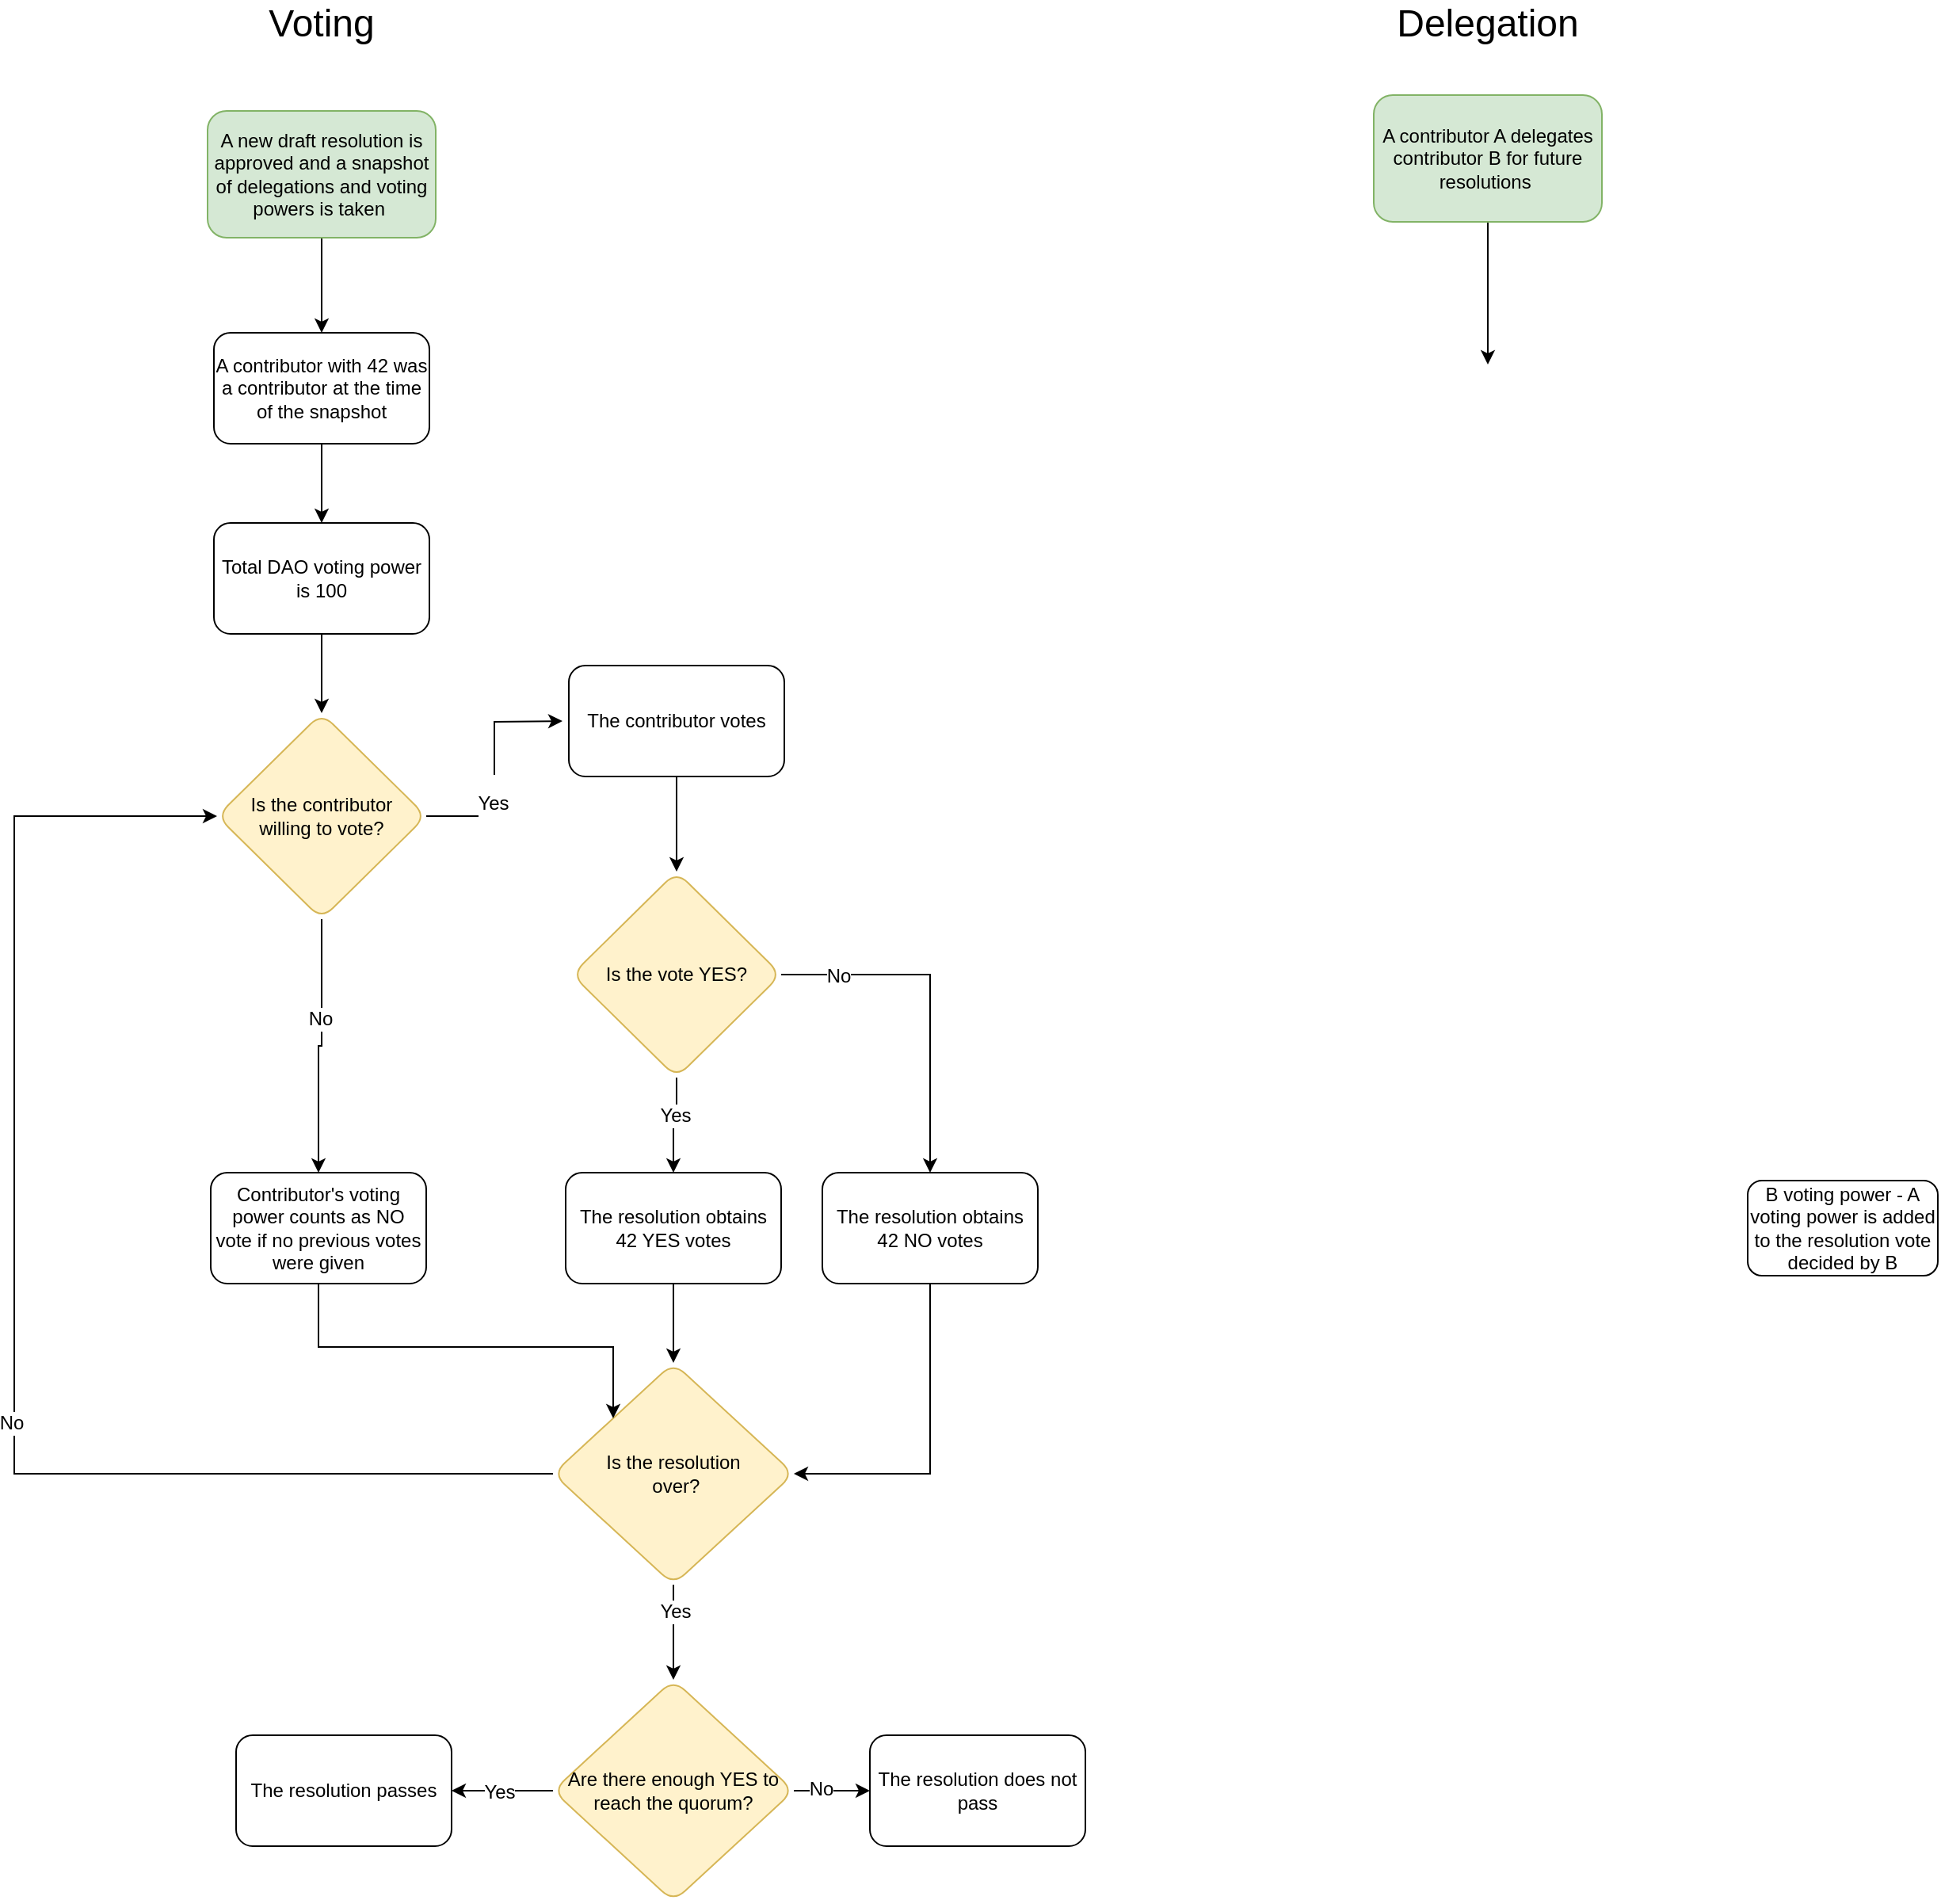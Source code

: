 <mxfile version="20.0.4" type="github">
  <diagram id="C5RBs43oDa-KdzZeNtuy" name="Page-1">
    <mxGraphModel dx="946" dy="1762" grid="1" gridSize="10" guides="1" tooltips="1" connect="1" arrows="1" fold="1" page="1" pageScale="1" pageWidth="827" pageHeight="1169" math="0" shadow="0">
      <root>
        <mxCell id="WIyWlLk6GJQsqaUBKTNV-0" />
        <mxCell id="WIyWlLk6GJQsqaUBKTNV-1" parent="WIyWlLk6GJQsqaUBKTNV-0" />
        <mxCell id="p6B5cSZv_JR1WM5m22Rt-24" style="edgeStyle=orthogonalEdgeStyle;rounded=0;orthogonalLoop=1;jettySize=auto;html=1;fontSize=12;" parent="WIyWlLk6GJQsqaUBKTNV-1" source="WIyWlLk6GJQsqaUBKTNV-3" target="p6B5cSZv_JR1WM5m22Rt-22" edge="1">
          <mxGeometry relative="1" as="geometry" />
        </mxCell>
        <mxCell id="WIyWlLk6GJQsqaUBKTNV-3" value="A contributor with 42 was a contributor at the time of the snapshot" style="rounded=1;whiteSpace=wrap;html=1;fontSize=12;glass=0;strokeWidth=1;shadow=0;" parent="WIyWlLk6GJQsqaUBKTNV-1" vertex="1">
          <mxGeometry x="346" y="90" width="136" height="70" as="geometry" />
        </mxCell>
        <mxCell id="p6B5cSZv_JR1WM5m22Rt-0" value="&lt;font style=&quot;font-size: 24px;&quot;&gt;Voting&lt;/font&gt;" style="text;html=1;strokeColor=none;fillColor=none;align=center;verticalAlign=middle;whiteSpace=wrap;rounded=0;" parent="WIyWlLk6GJQsqaUBKTNV-1" vertex="1">
          <mxGeometry x="384" y="-120" width="60" height="30" as="geometry" />
        </mxCell>
        <mxCell id="p6B5cSZv_JR1WM5m22Rt-7" value="" style="edgeStyle=orthogonalEdgeStyle;rounded=0;orthogonalLoop=1;jettySize=auto;html=1;fontSize=24;" parent="WIyWlLk6GJQsqaUBKTNV-1" source="p6B5cSZv_JR1WM5m22Rt-3" edge="1">
          <mxGeometry relative="1" as="geometry">
            <mxPoint x="566" y="335" as="targetPoint" />
          </mxGeometry>
        </mxCell>
        <mxCell id="p6B5cSZv_JR1WM5m22Rt-11" value="&lt;font style=&quot;font-size: 12px;&quot;&gt;Yes&lt;/font&gt;" style="edgeLabel;html=1;align=center;verticalAlign=middle;resizable=0;points=[];fontSize=24;" parent="p6B5cSZv_JR1WM5m22Rt-7" vertex="1" connectable="0">
          <mxGeometry x="-0.233" y="1" relative="1" as="geometry">
            <mxPoint y="1" as="offset" />
          </mxGeometry>
        </mxCell>
        <mxCell id="7JPFYaJkHymQc1CVauYX-1" style="edgeStyle=orthogonalEdgeStyle;rounded=0;orthogonalLoop=1;jettySize=auto;html=1;fontSize=12;" edge="1" parent="WIyWlLk6GJQsqaUBKTNV-1" source="p6B5cSZv_JR1WM5m22Rt-3" target="7JPFYaJkHymQc1CVauYX-0">
          <mxGeometry relative="1" as="geometry" />
        </mxCell>
        <mxCell id="7JPFYaJkHymQc1CVauYX-2" value="No" style="edgeLabel;html=1;align=center;verticalAlign=middle;resizable=0;points=[];fontSize=12;" vertex="1" connectable="0" parent="7JPFYaJkHymQc1CVauYX-1">
          <mxGeometry x="-0.222" y="-1" relative="1" as="geometry">
            <mxPoint as="offset" />
          </mxGeometry>
        </mxCell>
        <mxCell id="p6B5cSZv_JR1WM5m22Rt-3" value="Is the contributor &lt;br&gt;willing to vote?" style="rhombus;whiteSpace=wrap;html=1;rounded=1;glass=0;strokeWidth=1;shadow=0;fillColor=#fff2cc;strokeColor=#d6b656;" parent="WIyWlLk6GJQsqaUBKTNV-1" vertex="1">
          <mxGeometry x="348" y="330" width="132" height="130" as="geometry" />
        </mxCell>
        <mxCell id="p6B5cSZv_JR1WM5m22Rt-19" style="edgeStyle=orthogonalEdgeStyle;rounded=0;orthogonalLoop=1;jettySize=auto;html=1;entryX=0.5;entryY=0;entryDx=0;entryDy=0;fontSize=12;" parent="WIyWlLk6GJQsqaUBKTNV-1" source="p6B5cSZv_JR1WM5m22Rt-10" target="p6B5cSZv_JR1WM5m22Rt-17" edge="1">
          <mxGeometry relative="1" as="geometry" />
        </mxCell>
        <mxCell id="p6B5cSZv_JR1WM5m22Rt-10" value="The contributor votes" style="rounded=1;whiteSpace=wrap;html=1;fontSize=12;glass=0;strokeWidth=1;shadow=0;" parent="WIyWlLk6GJQsqaUBKTNV-1" vertex="1">
          <mxGeometry x="570" y="300" width="136" height="70" as="geometry" />
        </mxCell>
        <mxCell id="p6B5cSZv_JR1WM5m22Rt-26" style="edgeStyle=orthogonalEdgeStyle;rounded=0;orthogonalLoop=1;jettySize=auto;html=1;entryX=0.5;entryY=0;entryDx=0;entryDy=0;fontSize=12;" parent="WIyWlLk6GJQsqaUBKTNV-1" source="p6B5cSZv_JR1WM5m22Rt-16" target="p6B5cSZv_JR1WM5m22Rt-25" edge="1">
          <mxGeometry relative="1" as="geometry" />
        </mxCell>
        <mxCell id="p6B5cSZv_JR1WM5m22Rt-16" value="The resolution obtains 42 YES votes" style="rounded=1;whiteSpace=wrap;html=1;fontSize=12;glass=0;strokeWidth=1;shadow=0;" parent="WIyWlLk6GJQsqaUBKTNV-1" vertex="1">
          <mxGeometry x="568" y="620" width="136" height="70" as="geometry" />
        </mxCell>
        <mxCell id="p6B5cSZv_JR1WM5m22Rt-18" style="edgeStyle=orthogonalEdgeStyle;rounded=0;orthogonalLoop=1;jettySize=auto;html=1;entryX=0.5;entryY=0;entryDx=0;entryDy=0;fontSize=12;" parent="WIyWlLk6GJQsqaUBKTNV-1" source="p6B5cSZv_JR1WM5m22Rt-17" target="p6B5cSZv_JR1WM5m22Rt-16" edge="1">
          <mxGeometry relative="1" as="geometry" />
        </mxCell>
        <mxCell id="p6B5cSZv_JR1WM5m22Rt-38" value="Yes" style="edgeLabel;html=1;align=center;verticalAlign=middle;resizable=0;points=[];fontSize=12;" parent="p6B5cSZv_JR1WM5m22Rt-18" vertex="1" connectable="0">
          <mxGeometry x="-0.25" y="-1" relative="1" as="geometry">
            <mxPoint as="offset" />
          </mxGeometry>
        </mxCell>
        <mxCell id="p6B5cSZv_JR1WM5m22Rt-20" style="edgeStyle=orthogonalEdgeStyle;rounded=0;orthogonalLoop=1;jettySize=auto;html=1;fontSize=12;entryX=0.5;entryY=0;entryDx=0;entryDy=0;" parent="WIyWlLk6GJQsqaUBKTNV-1" source="p6B5cSZv_JR1WM5m22Rt-17" target="p6B5cSZv_JR1WM5m22Rt-21" edge="1">
          <mxGeometry relative="1" as="geometry">
            <mxPoint x="800" y="620" as="targetPoint" />
          </mxGeometry>
        </mxCell>
        <mxCell id="p6B5cSZv_JR1WM5m22Rt-37" value="No" style="edgeLabel;html=1;align=center;verticalAlign=middle;resizable=0;points=[];fontSize=12;" parent="p6B5cSZv_JR1WM5m22Rt-20" vertex="1" connectable="0">
          <mxGeometry x="-0.671" relative="1" as="geometry">
            <mxPoint y="1" as="offset" />
          </mxGeometry>
        </mxCell>
        <mxCell id="p6B5cSZv_JR1WM5m22Rt-17" value="Is the vote YES?" style="rhombus;whiteSpace=wrap;html=1;rounded=1;glass=0;strokeWidth=1;shadow=0;fillColor=#fff2cc;strokeColor=#d6b656;" parent="WIyWlLk6GJQsqaUBKTNV-1" vertex="1">
          <mxGeometry x="572" y="430" width="132" height="130" as="geometry" />
        </mxCell>
        <mxCell id="p6B5cSZv_JR1WM5m22Rt-27" style="edgeStyle=orthogonalEdgeStyle;rounded=0;orthogonalLoop=1;jettySize=auto;html=1;entryX=1;entryY=0.5;entryDx=0;entryDy=0;fontSize=12;exitX=0.5;exitY=1;exitDx=0;exitDy=0;" parent="WIyWlLk6GJQsqaUBKTNV-1" source="p6B5cSZv_JR1WM5m22Rt-21" target="p6B5cSZv_JR1WM5m22Rt-25" edge="1">
          <mxGeometry relative="1" as="geometry" />
        </mxCell>
        <mxCell id="p6B5cSZv_JR1WM5m22Rt-21" value="The resolution obtains 42 NO votes" style="rounded=1;whiteSpace=wrap;html=1;fontSize=12;glass=0;strokeWidth=1;shadow=0;" parent="WIyWlLk6GJQsqaUBKTNV-1" vertex="1">
          <mxGeometry x="730" y="620" width="136" height="70" as="geometry" />
        </mxCell>
        <mxCell id="p6B5cSZv_JR1WM5m22Rt-23" style="edgeStyle=orthogonalEdgeStyle;rounded=0;orthogonalLoop=1;jettySize=auto;html=1;fontSize=12;" parent="WIyWlLk6GJQsqaUBKTNV-1" source="p6B5cSZv_JR1WM5m22Rt-22" target="p6B5cSZv_JR1WM5m22Rt-3" edge="1">
          <mxGeometry relative="1" as="geometry" />
        </mxCell>
        <mxCell id="p6B5cSZv_JR1WM5m22Rt-22" value="Total DAO voting power is 100" style="rounded=1;whiteSpace=wrap;html=1;fontSize=12;glass=0;strokeWidth=1;shadow=0;" parent="WIyWlLk6GJQsqaUBKTNV-1" vertex="1">
          <mxGeometry x="346" y="210" width="136" height="70" as="geometry" />
        </mxCell>
        <mxCell id="p6B5cSZv_JR1WM5m22Rt-43" style="edgeStyle=orthogonalEdgeStyle;rounded=0;orthogonalLoop=1;jettySize=auto;html=1;fontSize=12;entryX=0.5;entryY=0;entryDx=0;entryDy=0;" parent="WIyWlLk6GJQsqaUBKTNV-1" source="p6B5cSZv_JR1WM5m22Rt-25" target="p6B5cSZv_JR1WM5m22Rt-46" edge="1">
          <mxGeometry relative="1" as="geometry">
            <mxPoint x="626" y="920" as="targetPoint" />
          </mxGeometry>
        </mxCell>
        <mxCell id="p6B5cSZv_JR1WM5m22Rt-45" value="Yes" style="edgeLabel;html=1;align=center;verticalAlign=middle;resizable=0;points=[];fontSize=12;" parent="p6B5cSZv_JR1WM5m22Rt-43" vertex="1" connectable="0">
          <mxGeometry x="-0.485" y="1" relative="1" as="geometry">
            <mxPoint y="1" as="offset" />
          </mxGeometry>
        </mxCell>
        <mxCell id="p6B5cSZv_JR1WM5m22Rt-25" value="Is the resolution&lt;br&gt;&amp;nbsp;over?" style="rhombus;whiteSpace=wrap;html=1;rounded=1;glass=0;strokeWidth=1;shadow=0;fillColor=#fff2cc;strokeColor=#d6b656;" parent="WIyWlLk6GJQsqaUBKTNV-1" vertex="1">
          <mxGeometry x="560" y="740" width="152" height="140" as="geometry" />
        </mxCell>
        <mxCell id="p6B5cSZv_JR1WM5m22Rt-36" value="The resolution passes" style="rounded=1;whiteSpace=wrap;html=1;fontSize=12;glass=0;strokeWidth=1;shadow=0;" parent="WIyWlLk6GJQsqaUBKTNV-1" vertex="1">
          <mxGeometry x="360" y="975" width="136" height="70" as="geometry" />
        </mxCell>
        <mxCell id="p6B5cSZv_JR1WM5m22Rt-41" style="edgeStyle=orthogonalEdgeStyle;rounded=0;orthogonalLoop=1;jettySize=auto;html=1;entryX=0;entryY=0.5;entryDx=0;entryDy=0;fontSize=12;exitX=0;exitY=0.5;exitDx=0;exitDy=0;" parent="WIyWlLk6GJQsqaUBKTNV-1" source="p6B5cSZv_JR1WM5m22Rt-25" target="p6B5cSZv_JR1WM5m22Rt-3" edge="1">
          <mxGeometry relative="1" as="geometry">
            <Array as="points">
              <mxPoint x="220" y="810" />
              <mxPoint x="220" y="395" />
            </Array>
          </mxGeometry>
        </mxCell>
        <mxCell id="p6B5cSZv_JR1WM5m22Rt-42" value="No" style="edgeLabel;html=1;align=center;verticalAlign=middle;resizable=0;points=[];fontSize=12;" parent="p6B5cSZv_JR1WM5m22Rt-41" vertex="1" connectable="0">
          <mxGeometry x="-0.156" y="2" relative="1" as="geometry">
            <mxPoint as="offset" />
          </mxGeometry>
        </mxCell>
        <mxCell id="p6B5cSZv_JR1WM5m22Rt-47" style="edgeStyle=orthogonalEdgeStyle;rounded=0;orthogonalLoop=1;jettySize=auto;html=1;fontSize=12;entryX=0;entryY=0.5;entryDx=0;entryDy=0;" parent="WIyWlLk6GJQsqaUBKTNV-1" source="p6B5cSZv_JR1WM5m22Rt-46" target="p6B5cSZv_JR1WM5m22Rt-48" edge="1">
          <mxGeometry relative="1" as="geometry">
            <mxPoint x="740" y="1010" as="targetPoint" />
          </mxGeometry>
        </mxCell>
        <mxCell id="p6B5cSZv_JR1WM5m22Rt-51" value="No" style="edgeLabel;html=1;align=center;verticalAlign=middle;resizable=0;points=[];fontSize=12;" parent="p6B5cSZv_JR1WM5m22Rt-47" vertex="1" connectable="0">
          <mxGeometry x="-0.286" y="1" relative="1" as="geometry">
            <mxPoint as="offset" />
          </mxGeometry>
        </mxCell>
        <mxCell id="p6B5cSZv_JR1WM5m22Rt-49" style="edgeStyle=orthogonalEdgeStyle;rounded=0;orthogonalLoop=1;jettySize=auto;html=1;entryX=1;entryY=0.5;entryDx=0;entryDy=0;fontSize=12;" parent="WIyWlLk6GJQsqaUBKTNV-1" source="p6B5cSZv_JR1WM5m22Rt-46" target="p6B5cSZv_JR1WM5m22Rt-36" edge="1">
          <mxGeometry relative="1" as="geometry" />
        </mxCell>
        <mxCell id="p6B5cSZv_JR1WM5m22Rt-50" value="Yes" style="edgeLabel;html=1;align=center;verticalAlign=middle;resizable=0;points=[];fontSize=12;" parent="p6B5cSZv_JR1WM5m22Rt-49" vertex="1" connectable="0">
          <mxGeometry x="0.074" y="1" relative="1" as="geometry">
            <mxPoint as="offset" />
          </mxGeometry>
        </mxCell>
        <mxCell id="p6B5cSZv_JR1WM5m22Rt-46" value="Are there enough YES to reach the quorum?" style="rhombus;whiteSpace=wrap;html=1;rounded=1;glass=0;strokeWidth=1;shadow=0;fillColor=#fff2cc;strokeColor=#d6b656;" parent="WIyWlLk6GJQsqaUBKTNV-1" vertex="1">
          <mxGeometry x="560" y="940" width="152" height="140" as="geometry" />
        </mxCell>
        <mxCell id="p6B5cSZv_JR1WM5m22Rt-48" value="The resolution does not pass" style="rounded=1;whiteSpace=wrap;html=1;fontSize=12;glass=0;strokeWidth=1;shadow=0;" parent="WIyWlLk6GJQsqaUBKTNV-1" vertex="1">
          <mxGeometry x="760" y="975" width="136" height="70" as="geometry" />
        </mxCell>
        <mxCell id="p6B5cSZv_JR1WM5m22Rt-98" style="edgeStyle=orthogonalEdgeStyle;rounded=0;orthogonalLoop=1;jettySize=auto;html=1;fontSize=12;" parent="WIyWlLk6GJQsqaUBKTNV-1" source="p6B5cSZv_JR1WM5m22Rt-70" target="WIyWlLk6GJQsqaUBKTNV-3" edge="1">
          <mxGeometry relative="1" as="geometry" />
        </mxCell>
        <mxCell id="p6B5cSZv_JR1WM5m22Rt-70" value="A new draft resolution is approved and a snapshot of delegations and voting powers is taken&amp;nbsp;" style="rounded=1;whiteSpace=wrap;html=1;fontSize=12;glass=0;strokeWidth=1;shadow=0;fillColor=#d5e8d4;strokeColor=#82b366;" parent="WIyWlLk6GJQsqaUBKTNV-1" vertex="1">
          <mxGeometry x="342" y="-50" width="144" height="80" as="geometry" />
        </mxCell>
        <mxCell id="p6B5cSZv_JR1WM5m22Rt-99" value="&lt;font style=&quot;font-size: 24px;&quot;&gt;Delegation&lt;/font&gt;" style="text;html=1;strokeColor=none;fillColor=none;align=center;verticalAlign=middle;whiteSpace=wrap;rounded=0;" parent="WIyWlLk6GJQsqaUBKTNV-1" vertex="1">
          <mxGeometry x="1120" y="-120" width="60" height="30" as="geometry" />
        </mxCell>
        <mxCell id="p6B5cSZv_JR1WM5m22Rt-102" value="" style="edgeStyle=orthogonalEdgeStyle;rounded=0;orthogonalLoop=1;jettySize=auto;html=1;fontSize=12;entryX=0.5;entryY=0;entryDx=0;entryDy=0;" parent="WIyWlLk6GJQsqaUBKTNV-1" source="p6B5cSZv_JR1WM5m22Rt-100" edge="1">
          <mxGeometry relative="1" as="geometry">
            <mxPoint x="1150" y="110" as="targetPoint" />
          </mxGeometry>
        </mxCell>
        <mxCell id="p6B5cSZv_JR1WM5m22Rt-100" value="A contributor A delegates contributor B for future resolutions&amp;nbsp;" style="rounded=1;whiteSpace=wrap;html=1;fontSize=12;glass=0;strokeWidth=1;shadow=0;fillColor=#d5e8d4;strokeColor=#82b366;" parent="WIyWlLk6GJQsqaUBKTNV-1" vertex="1">
          <mxGeometry x="1078" y="-60" width="144" height="80" as="geometry" />
        </mxCell>
        <mxCell id="p6B5cSZv_JR1WM5m22Rt-131" value="B voting power - A voting power is added to the resolution vote decided by B" style="whiteSpace=wrap;html=1;rounded=1;glass=0;strokeWidth=1;shadow=0;" parent="WIyWlLk6GJQsqaUBKTNV-1" vertex="1">
          <mxGeometry x="1314" y="625" width="120" height="60" as="geometry" />
        </mxCell>
        <mxCell id="7JPFYaJkHymQc1CVauYX-3" style="edgeStyle=orthogonalEdgeStyle;rounded=0;orthogonalLoop=1;jettySize=auto;html=1;entryX=0;entryY=0;entryDx=0;entryDy=0;fontSize=12;" edge="1" parent="WIyWlLk6GJQsqaUBKTNV-1" source="7JPFYaJkHymQc1CVauYX-0" target="p6B5cSZv_JR1WM5m22Rt-25">
          <mxGeometry relative="1" as="geometry">
            <Array as="points">
              <mxPoint x="412" y="730" />
              <mxPoint x="598" y="730" />
            </Array>
          </mxGeometry>
        </mxCell>
        <mxCell id="7JPFYaJkHymQc1CVauYX-0" value="Contributor&#39;s voting power counts as NO vote if no previous votes were given" style="rounded=1;whiteSpace=wrap;html=1;fontSize=12;glass=0;strokeWidth=1;shadow=0;" vertex="1" parent="WIyWlLk6GJQsqaUBKTNV-1">
          <mxGeometry x="344" y="620" width="136" height="70" as="geometry" />
        </mxCell>
      </root>
    </mxGraphModel>
  </diagram>
</mxfile>
